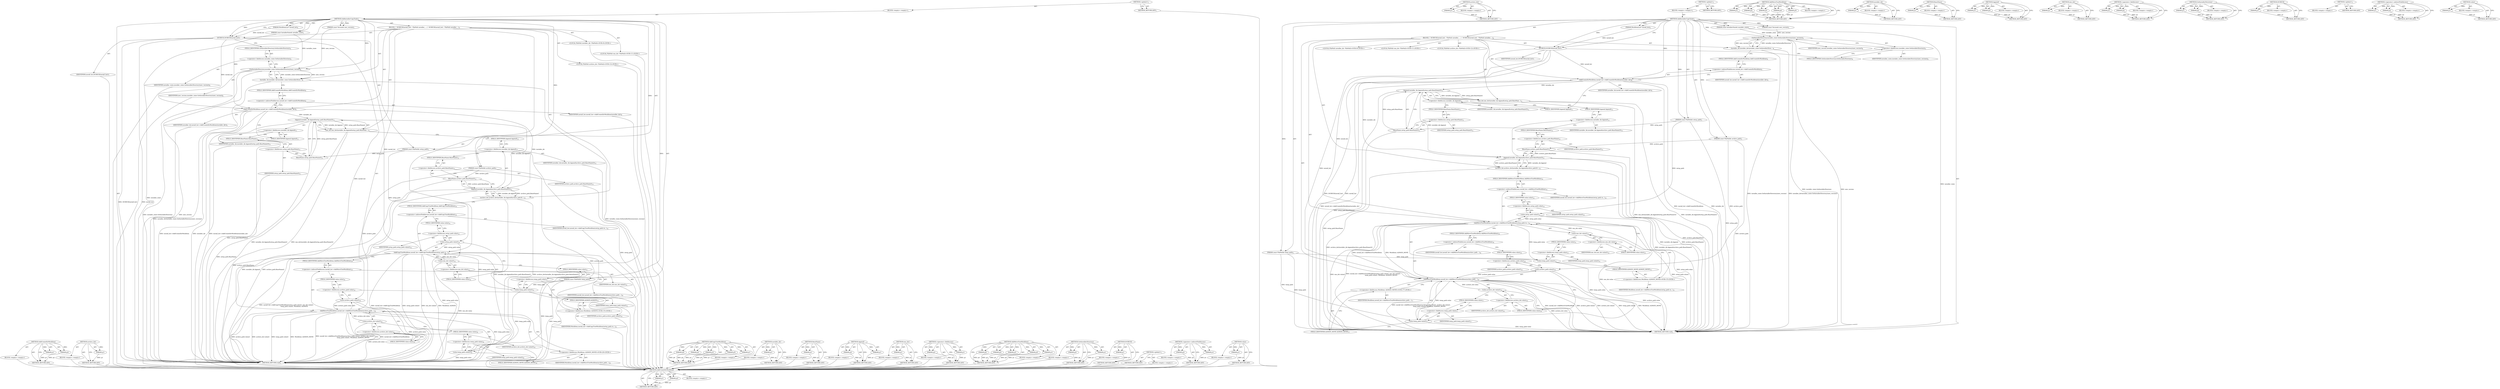 digraph "value" {
vulnerable_129 [label=<(METHOD,AddCreateDirWorkItem)>];
vulnerable_130 [label=<(PARAM,p1)>];
vulnerable_131 [label=<(PARAM,p2)>];
vulnerable_132 [label=<(BLOCK,&lt;empty&gt;,&lt;empty&gt;)>];
vulnerable_133 [label=<(METHOD_RETURN,ANY)>];
vulnerable_152 [label=<(METHOD,archive_dst)>];
vulnerable_153 [label=<(PARAM,p1)>];
vulnerable_154 [label=<(BLOCK,&lt;empty&gt;,&lt;empty&gt;)>];
vulnerable_155 [label=<(METHOD_RETURN,ANY)>];
vulnerable_6 [label=<(METHOD,&lt;global&gt;)<SUB>1</SUB>>];
vulnerable_7 [label=<(BLOCK,&lt;empty&gt;,&lt;empty&gt;)<SUB>1</SUB>>];
vulnerable_8 [label=<(METHOD,AddInstallerCopyTasks)<SUB>1</SUB>>];
vulnerable_9 [label=<(PARAM,const InstallerState&amp; installer_state)<SUB>1</SUB>>];
vulnerable_10 [label=<(PARAM,const FilePath&amp; setup_path)<SUB>2</SUB>>];
vulnerable_11 [label=<(PARAM,const FilePath&amp; archive_path)<SUB>3</SUB>>];
vulnerable_12 [label=<(PARAM,const FilePath&amp; temp_path)<SUB>4</SUB>>];
vulnerable_13 [label=<(PARAM,const Version&amp; new_version)<SUB>5</SUB>>];
vulnerable_14 [label=<(PARAM,WorkItemList* install_list)<SUB>6</SUB>>];
vulnerable_15 [label=<(BLOCK,{
  DCHECK(install_list);
  FilePath installer_...,{
  DCHECK(install_list);
  FilePath installer_...)<SUB>6</SUB>>];
vulnerable_16 [label=<(DCHECK,DCHECK(install_list))<SUB>7</SUB>>];
vulnerable_17 [label=<(IDENTIFIER,install_list,DCHECK(install_list))<SUB>7</SUB>>];
vulnerable_18 [label="<(LOCAL,FilePath installer_dir: FilePath)<SUB>8</SUB>>"];
vulnerable_19 [label=<(installer_dir,installer_dir(installer_state.GetInstallerDirec...)<SUB>8</SUB>>];
vulnerable_20 [label=<(GetInstallerDirectory,installer_state.GetInstallerDirectory(new_version))<SUB>8</SUB>>];
vulnerable_21 [label=<(&lt;operator&gt;.fieldAccess,installer_state.GetInstallerDirectory)<SUB>8</SUB>>];
vulnerable_22 [label=<(IDENTIFIER,installer_state,installer_state.GetInstallerDirectory(new_version))<SUB>8</SUB>>];
vulnerable_23 [label=<(FIELD_IDENTIFIER,GetInstallerDirectory,GetInstallerDirectory)<SUB>8</SUB>>];
vulnerable_24 [label=<(IDENTIFIER,new_version,installer_state.GetInstallerDirectory(new_version))<SUB>8</SUB>>];
vulnerable_25 [label=<(AddCreateDirWorkItem,install_list-&gt;AddCreateDirWorkItem(installer_dir))<SUB>9</SUB>>];
vulnerable_26 [label=<(&lt;operator&gt;.indirectFieldAccess,install_list-&gt;AddCreateDirWorkItem)<SUB>9</SUB>>];
vulnerable_27 [label=<(IDENTIFIER,install_list,install_list-&gt;AddCreateDirWorkItem(installer_dir))<SUB>9</SUB>>];
vulnerable_28 [label=<(FIELD_IDENTIFIER,AddCreateDirWorkItem,AddCreateDirWorkItem)<SUB>9</SUB>>];
vulnerable_29 [label=<(IDENTIFIER,installer_dir,install_list-&gt;AddCreateDirWorkItem(installer_dir))<SUB>9</SUB>>];
vulnerable_30 [label="<(LOCAL,FilePath exe_dst: FilePath)<SUB>11</SUB>>"];
vulnerable_31 [label=<(exe_dst,exe_dst(installer_dir.Append(setup_path.BaseNam...)<SUB>11</SUB>>];
vulnerable_32 [label=<(Append,installer_dir.Append(setup_path.BaseName()))<SUB>11</SUB>>];
vulnerable_33 [label=<(&lt;operator&gt;.fieldAccess,installer_dir.Append)<SUB>11</SUB>>];
vulnerable_34 [label=<(IDENTIFIER,installer_dir,installer_dir.Append(setup_path.BaseName()))<SUB>11</SUB>>];
vulnerable_35 [label=<(FIELD_IDENTIFIER,Append,Append)<SUB>11</SUB>>];
vulnerable_36 [label=<(BaseName,setup_path.BaseName())<SUB>11</SUB>>];
vulnerable_37 [label=<(&lt;operator&gt;.fieldAccess,setup_path.BaseName)<SUB>11</SUB>>];
vulnerable_38 [label=<(IDENTIFIER,setup_path,setup_path.BaseName())<SUB>11</SUB>>];
vulnerable_39 [label=<(FIELD_IDENTIFIER,BaseName,BaseName)<SUB>11</SUB>>];
vulnerable_40 [label="<(LOCAL,FilePath archive_dst: FilePath)<SUB>12</SUB>>"];
vulnerable_41 [label=<(archive_dst,archive_dst(installer_dir.Append(archive_path.B...)<SUB>12</SUB>>];
vulnerable_42 [label=<(Append,installer_dir.Append(archive_path.BaseName()))<SUB>12</SUB>>];
vulnerable_43 [label=<(&lt;operator&gt;.fieldAccess,installer_dir.Append)<SUB>12</SUB>>];
vulnerable_44 [label=<(IDENTIFIER,installer_dir,installer_dir.Append(archive_path.BaseName()))<SUB>12</SUB>>];
vulnerable_45 [label=<(FIELD_IDENTIFIER,Append,Append)<SUB>12</SUB>>];
vulnerable_46 [label=<(BaseName,archive_path.BaseName())<SUB>12</SUB>>];
vulnerable_47 [label=<(&lt;operator&gt;.fieldAccess,archive_path.BaseName)<SUB>12</SUB>>];
vulnerable_48 [label=<(IDENTIFIER,archive_path,archive_path.BaseName())<SUB>12</SUB>>];
vulnerable_49 [label=<(FIELD_IDENTIFIER,BaseName,BaseName)<SUB>12</SUB>>];
vulnerable_50 [label=<(AddMoveTreeWorkItem,install_list-&gt;AddMoveTreeWorkItem(setup_path.va...)<SUB>14</SUB>>];
vulnerable_51 [label=<(&lt;operator&gt;.indirectFieldAccess,install_list-&gt;AddMoveTreeWorkItem)<SUB>14</SUB>>];
vulnerable_52 [label=<(IDENTIFIER,install_list,install_list-&gt;AddMoveTreeWorkItem(setup_path.va...)<SUB>14</SUB>>];
vulnerable_53 [label=<(FIELD_IDENTIFIER,AddMoveTreeWorkItem,AddMoveTreeWorkItem)<SUB>14</SUB>>];
vulnerable_54 [label=<(value,setup_path.value())<SUB>14</SUB>>];
vulnerable_55 [label=<(&lt;operator&gt;.fieldAccess,setup_path.value)<SUB>14</SUB>>];
vulnerable_56 [label=<(IDENTIFIER,setup_path,setup_path.value())<SUB>14</SUB>>];
vulnerable_57 [label=<(FIELD_IDENTIFIER,value,value)<SUB>14</SUB>>];
vulnerable_58 [label=<(value,exe_dst.value())<SUB>14</SUB>>];
vulnerable_59 [label=<(&lt;operator&gt;.fieldAccess,exe_dst.value)<SUB>14</SUB>>];
vulnerable_60 [label=<(IDENTIFIER,exe_dst,exe_dst.value())<SUB>14</SUB>>];
vulnerable_61 [label=<(FIELD_IDENTIFIER,value,value)<SUB>14</SUB>>];
vulnerable_62 [label=<(value,temp_path.value())<SUB>15</SUB>>];
vulnerable_63 [label=<(&lt;operator&gt;.fieldAccess,temp_path.value)<SUB>15</SUB>>];
vulnerable_64 [label=<(IDENTIFIER,temp_path,temp_path.value())<SUB>15</SUB>>];
vulnerable_65 [label=<(FIELD_IDENTIFIER,value,value)<SUB>15</SUB>>];
vulnerable_66 [label="<(&lt;operator&gt;.fieldAccess,WorkItem::ALWAYS_MOVE)<SUB>15</SUB>>"];
vulnerable_67 [label=<(IDENTIFIER,WorkItem,install_list-&gt;AddMoveTreeWorkItem(setup_path.va...)<SUB>15</SUB>>];
vulnerable_68 [label=<(FIELD_IDENTIFIER,ALWAYS_MOVE,ALWAYS_MOVE)<SUB>15</SUB>>];
vulnerable_69 [label=<(AddMoveTreeWorkItem,install_list-&gt;AddMoveTreeWorkItem(archive_path....)<SUB>16</SUB>>];
vulnerable_70 [label=<(&lt;operator&gt;.indirectFieldAccess,install_list-&gt;AddMoveTreeWorkItem)<SUB>16</SUB>>];
vulnerable_71 [label=<(IDENTIFIER,install_list,install_list-&gt;AddMoveTreeWorkItem(archive_path....)<SUB>16</SUB>>];
vulnerable_72 [label=<(FIELD_IDENTIFIER,AddMoveTreeWorkItem,AddMoveTreeWorkItem)<SUB>16</SUB>>];
vulnerable_73 [label=<(value,archive_path.value())<SUB>16</SUB>>];
vulnerable_74 [label=<(&lt;operator&gt;.fieldAccess,archive_path.value)<SUB>16</SUB>>];
vulnerable_75 [label=<(IDENTIFIER,archive_path,archive_path.value())<SUB>16</SUB>>];
vulnerable_76 [label=<(FIELD_IDENTIFIER,value,value)<SUB>16</SUB>>];
vulnerable_77 [label=<(value,archive_dst.value())<SUB>16</SUB>>];
vulnerable_78 [label=<(&lt;operator&gt;.fieldAccess,archive_dst.value)<SUB>16</SUB>>];
vulnerable_79 [label=<(IDENTIFIER,archive_dst,archive_dst.value())<SUB>16</SUB>>];
vulnerable_80 [label=<(FIELD_IDENTIFIER,value,value)<SUB>16</SUB>>];
vulnerable_81 [label=<(value,temp_path.value())<SUB>17</SUB>>];
vulnerable_82 [label=<(&lt;operator&gt;.fieldAccess,temp_path.value)<SUB>17</SUB>>];
vulnerable_83 [label=<(IDENTIFIER,temp_path,temp_path.value())<SUB>17</SUB>>];
vulnerable_84 [label=<(FIELD_IDENTIFIER,value,value)<SUB>17</SUB>>];
vulnerable_85 [label="<(&lt;operator&gt;.fieldAccess,WorkItem::ALWAYS_MOVE)<SUB>17</SUB>>"];
vulnerable_86 [label=<(IDENTIFIER,WorkItem,install_list-&gt;AddMoveTreeWorkItem(archive_path....)<SUB>17</SUB>>];
vulnerable_87 [label=<(FIELD_IDENTIFIER,ALWAYS_MOVE,ALWAYS_MOVE)<SUB>17</SUB>>];
vulnerable_88 [label=<(METHOD_RETURN,void)<SUB>1</SUB>>];
vulnerable_90 [label=<(METHOD_RETURN,ANY)<SUB>1</SUB>>];
vulnerable_156 [label=<(METHOD,AddMoveTreeWorkItem)>];
vulnerable_157 [label=<(PARAM,p1)>];
vulnerable_158 [label=<(PARAM,p2)>];
vulnerable_159 [label=<(PARAM,p3)>];
vulnerable_160 [label=<(PARAM,p4)>];
vulnerable_161 [label=<(PARAM,p5)>];
vulnerable_162 [label=<(BLOCK,&lt;empty&gt;,&lt;empty&gt;)>];
vulnerable_163 [label=<(METHOD_RETURN,ANY)>];
vulnerable_115 [label=<(METHOD,installer_dir)>];
vulnerable_116 [label=<(PARAM,p1)>];
vulnerable_117 [label=<(BLOCK,&lt;empty&gt;,&lt;empty&gt;)>];
vulnerable_118 [label=<(METHOD_RETURN,ANY)>];
vulnerable_148 [label=<(METHOD,BaseName)>];
vulnerable_149 [label=<(PARAM,p1)>];
vulnerable_150 [label=<(BLOCK,&lt;empty&gt;,&lt;empty&gt;)>];
vulnerable_151 [label=<(METHOD_RETURN,ANY)>];
vulnerable_143 [label=<(METHOD,Append)>];
vulnerable_144 [label=<(PARAM,p1)>];
vulnerable_145 [label=<(PARAM,p2)>];
vulnerable_146 [label=<(BLOCK,&lt;empty&gt;,&lt;empty&gt;)>];
vulnerable_147 [label=<(METHOD_RETURN,ANY)>];
vulnerable_139 [label=<(METHOD,exe_dst)>];
vulnerable_140 [label=<(PARAM,p1)>];
vulnerable_141 [label=<(BLOCK,&lt;empty&gt;,&lt;empty&gt;)>];
vulnerable_142 [label=<(METHOD_RETURN,ANY)>];
vulnerable_124 [label=<(METHOD,&lt;operator&gt;.fieldAccess)>];
vulnerable_125 [label=<(PARAM,p1)>];
vulnerable_126 [label=<(PARAM,p2)>];
vulnerable_127 [label=<(BLOCK,&lt;empty&gt;,&lt;empty&gt;)>];
vulnerable_128 [label=<(METHOD_RETURN,ANY)>];
vulnerable_119 [label=<(METHOD,GetInstallerDirectory)>];
vulnerable_120 [label=<(PARAM,p1)>];
vulnerable_121 [label=<(PARAM,p2)>];
vulnerable_122 [label=<(BLOCK,&lt;empty&gt;,&lt;empty&gt;)>];
vulnerable_123 [label=<(METHOD_RETURN,ANY)>];
vulnerable_111 [label=<(METHOD,DCHECK)>];
vulnerable_112 [label=<(PARAM,p1)>];
vulnerable_113 [label=<(BLOCK,&lt;empty&gt;,&lt;empty&gt;)>];
vulnerable_114 [label=<(METHOD_RETURN,ANY)>];
vulnerable_105 [label=<(METHOD,&lt;global&gt;)<SUB>1</SUB>>];
vulnerable_106 [label=<(BLOCK,&lt;empty&gt;,&lt;empty&gt;)>];
vulnerable_107 [label=<(METHOD_RETURN,ANY)>];
vulnerable_134 [label=<(METHOD,&lt;operator&gt;.indirectFieldAccess)>];
vulnerable_135 [label=<(PARAM,p1)>];
vulnerable_136 [label=<(PARAM,p2)>];
vulnerable_137 [label=<(BLOCK,&lt;empty&gt;,&lt;empty&gt;)>];
vulnerable_138 [label=<(METHOD_RETURN,ANY)>];
vulnerable_164 [label=<(METHOD,value)>];
vulnerable_165 [label=<(PARAM,p1)>];
vulnerable_166 [label=<(BLOCK,&lt;empty&gt;,&lt;empty&gt;)>];
vulnerable_167 [label=<(METHOD_RETURN,ANY)>];
fixed_129 [label=<(METHOD,AddCreateDirWorkItem)>];
fixed_130 [label=<(PARAM,p1)>];
fixed_131 [label=<(PARAM,p2)>];
fixed_132 [label=<(BLOCK,&lt;empty&gt;,&lt;empty&gt;)>];
fixed_133 [label=<(METHOD_RETURN,ANY)>];
fixed_152 [label=<(METHOD,archive_dst)>];
fixed_153 [label=<(PARAM,p1)>];
fixed_154 [label=<(BLOCK,&lt;empty&gt;,&lt;empty&gt;)>];
fixed_155 [label=<(METHOD_RETURN,ANY)>];
fixed_6 [label=<(METHOD,&lt;global&gt;)<SUB>1</SUB>>];
fixed_7 [label=<(BLOCK,&lt;empty&gt;,&lt;empty&gt;)<SUB>1</SUB>>];
fixed_8 [label=<(METHOD,AddInstallerCopyTasks)<SUB>1</SUB>>];
fixed_9 [label=<(PARAM,const InstallerState&amp; installer_state)<SUB>1</SUB>>];
fixed_10 [label=<(PARAM,const FilePath&amp; setup_path)<SUB>2</SUB>>];
fixed_11 [label=<(PARAM,const FilePath&amp; archive_path)<SUB>3</SUB>>];
fixed_12 [label=<(PARAM,const FilePath&amp; temp_path)<SUB>4</SUB>>];
fixed_13 [label=<(PARAM,const Version&amp; new_version)<SUB>5</SUB>>];
fixed_14 [label=<(PARAM,WorkItemList* install_list)<SUB>6</SUB>>];
fixed_15 [label=<(BLOCK,{
  DCHECK(install_list);
  FilePath installer_...,{
  DCHECK(install_list);
  FilePath installer_...)<SUB>6</SUB>>];
fixed_16 [label=<(DCHECK,DCHECK(install_list))<SUB>7</SUB>>];
fixed_17 [label=<(IDENTIFIER,install_list,DCHECK(install_list))<SUB>7</SUB>>];
fixed_18 [label="<(LOCAL,FilePath installer_dir: FilePath)<SUB>8</SUB>>"];
fixed_19 [label=<(installer_dir,installer_dir(installer_state.GetInstallerDirec...)<SUB>8</SUB>>];
fixed_20 [label=<(GetInstallerDirectory,installer_state.GetInstallerDirectory(new_version))<SUB>8</SUB>>];
fixed_21 [label=<(&lt;operator&gt;.fieldAccess,installer_state.GetInstallerDirectory)<SUB>8</SUB>>];
fixed_22 [label=<(IDENTIFIER,installer_state,installer_state.GetInstallerDirectory(new_version))<SUB>8</SUB>>];
fixed_23 [label=<(FIELD_IDENTIFIER,GetInstallerDirectory,GetInstallerDirectory)<SUB>8</SUB>>];
fixed_24 [label=<(IDENTIFIER,new_version,installer_state.GetInstallerDirectory(new_version))<SUB>8</SUB>>];
fixed_25 [label=<(AddCreateDirWorkItem,install_list-&gt;AddCreateDirWorkItem(installer_dir))<SUB>9</SUB>>];
fixed_26 [label=<(&lt;operator&gt;.indirectFieldAccess,install_list-&gt;AddCreateDirWorkItem)<SUB>9</SUB>>];
fixed_27 [label=<(IDENTIFIER,install_list,install_list-&gt;AddCreateDirWorkItem(installer_dir))<SUB>9</SUB>>];
fixed_28 [label=<(FIELD_IDENTIFIER,AddCreateDirWorkItem,AddCreateDirWorkItem)<SUB>9</SUB>>];
fixed_29 [label=<(IDENTIFIER,installer_dir,install_list-&gt;AddCreateDirWorkItem(installer_dir))<SUB>9</SUB>>];
fixed_30 [label="<(LOCAL,FilePath exe_dst: FilePath)<SUB>11</SUB>>"];
fixed_31 [label=<(exe_dst,exe_dst(installer_dir.Append(setup_path.BaseNam...)<SUB>11</SUB>>];
fixed_32 [label=<(Append,installer_dir.Append(setup_path.BaseName()))<SUB>11</SUB>>];
fixed_33 [label=<(&lt;operator&gt;.fieldAccess,installer_dir.Append)<SUB>11</SUB>>];
fixed_34 [label=<(IDENTIFIER,installer_dir,installer_dir.Append(setup_path.BaseName()))<SUB>11</SUB>>];
fixed_35 [label=<(FIELD_IDENTIFIER,Append,Append)<SUB>11</SUB>>];
fixed_36 [label=<(BaseName,setup_path.BaseName())<SUB>11</SUB>>];
fixed_37 [label=<(&lt;operator&gt;.fieldAccess,setup_path.BaseName)<SUB>11</SUB>>];
fixed_38 [label=<(IDENTIFIER,setup_path,setup_path.BaseName())<SUB>11</SUB>>];
fixed_39 [label=<(FIELD_IDENTIFIER,BaseName,BaseName)<SUB>11</SUB>>];
fixed_40 [label="<(LOCAL,FilePath archive_dst: FilePath)<SUB>12</SUB>>"];
fixed_41 [label=<(archive_dst,archive_dst(installer_dir.Append(archive_path.B...)<SUB>12</SUB>>];
fixed_42 [label=<(Append,installer_dir.Append(archive_path.BaseName()))<SUB>12</SUB>>];
fixed_43 [label=<(&lt;operator&gt;.fieldAccess,installer_dir.Append)<SUB>12</SUB>>];
fixed_44 [label=<(IDENTIFIER,installer_dir,installer_dir.Append(archive_path.BaseName()))<SUB>12</SUB>>];
fixed_45 [label=<(FIELD_IDENTIFIER,Append,Append)<SUB>12</SUB>>];
fixed_46 [label=<(BaseName,archive_path.BaseName())<SUB>12</SUB>>];
fixed_47 [label=<(&lt;operator&gt;.fieldAccess,archive_path.BaseName)<SUB>12</SUB>>];
fixed_48 [label=<(IDENTIFIER,archive_path,archive_path.BaseName())<SUB>12</SUB>>];
fixed_49 [label=<(FIELD_IDENTIFIER,BaseName,BaseName)<SUB>12</SUB>>];
fixed_50 [label=<(AddCopyTreeWorkItem,install_list-&gt;AddCopyTreeWorkItem(setup_path.va...)<SUB>14</SUB>>];
fixed_51 [label=<(&lt;operator&gt;.indirectFieldAccess,install_list-&gt;AddCopyTreeWorkItem)<SUB>14</SUB>>];
fixed_52 [label=<(IDENTIFIER,install_list,install_list-&gt;AddCopyTreeWorkItem(setup_path.va...)<SUB>14</SUB>>];
fixed_53 [label=<(FIELD_IDENTIFIER,AddCopyTreeWorkItem,AddCopyTreeWorkItem)<SUB>14</SUB>>];
fixed_54 [label=<(value,setup_path.value())<SUB>14</SUB>>];
fixed_55 [label=<(&lt;operator&gt;.fieldAccess,setup_path.value)<SUB>14</SUB>>];
fixed_56 [label=<(IDENTIFIER,setup_path,setup_path.value())<SUB>14</SUB>>];
fixed_57 [label=<(FIELD_IDENTIFIER,value,value)<SUB>14</SUB>>];
fixed_58 [label=<(value,exe_dst.value())<SUB>14</SUB>>];
fixed_59 [label=<(&lt;operator&gt;.fieldAccess,exe_dst.value)<SUB>14</SUB>>];
fixed_60 [label=<(IDENTIFIER,exe_dst,exe_dst.value())<SUB>14</SUB>>];
fixed_61 [label=<(FIELD_IDENTIFIER,value,value)<SUB>14</SUB>>];
fixed_62 [label=<(value,temp_path.value())<SUB>15</SUB>>];
fixed_63 [label=<(&lt;operator&gt;.fieldAccess,temp_path.value)<SUB>15</SUB>>];
fixed_64 [label=<(IDENTIFIER,temp_path,temp_path.value())<SUB>15</SUB>>];
fixed_65 [label=<(FIELD_IDENTIFIER,value,value)<SUB>15</SUB>>];
fixed_66 [label="<(&lt;operator&gt;.fieldAccess,WorkItem::ALWAYS)<SUB>15</SUB>>"];
fixed_67 [label=<(IDENTIFIER,WorkItem,install_list-&gt;AddCopyTreeWorkItem(setup_path.va...)<SUB>15</SUB>>];
fixed_68 [label=<(FIELD_IDENTIFIER,ALWAYS,ALWAYS)<SUB>15</SUB>>];
fixed_69 [label=<(AddMoveTreeWorkItem,install_list-&gt;AddMoveTreeWorkItem(archive_path....)<SUB>19</SUB>>];
fixed_70 [label=<(&lt;operator&gt;.indirectFieldAccess,install_list-&gt;AddMoveTreeWorkItem)<SUB>19</SUB>>];
fixed_71 [label=<(IDENTIFIER,install_list,install_list-&gt;AddMoveTreeWorkItem(archive_path....)<SUB>19</SUB>>];
fixed_72 [label=<(FIELD_IDENTIFIER,AddMoveTreeWorkItem,AddMoveTreeWorkItem)<SUB>19</SUB>>];
fixed_73 [label=<(value,archive_path.value())<SUB>19</SUB>>];
fixed_74 [label=<(&lt;operator&gt;.fieldAccess,archive_path.value)<SUB>19</SUB>>];
fixed_75 [label=<(IDENTIFIER,archive_path,archive_path.value())<SUB>19</SUB>>];
fixed_76 [label=<(FIELD_IDENTIFIER,value,value)<SUB>19</SUB>>];
fixed_77 [label=<(value,archive_dst.value())<SUB>19</SUB>>];
fixed_78 [label=<(&lt;operator&gt;.fieldAccess,archive_dst.value)<SUB>19</SUB>>];
fixed_79 [label=<(IDENTIFIER,archive_dst,archive_dst.value())<SUB>19</SUB>>];
fixed_80 [label=<(FIELD_IDENTIFIER,value,value)<SUB>19</SUB>>];
fixed_81 [label=<(value,temp_path.value())<SUB>20</SUB>>];
fixed_82 [label=<(&lt;operator&gt;.fieldAccess,temp_path.value)<SUB>20</SUB>>];
fixed_83 [label=<(IDENTIFIER,temp_path,temp_path.value())<SUB>20</SUB>>];
fixed_84 [label=<(FIELD_IDENTIFIER,value,value)<SUB>20</SUB>>];
fixed_85 [label="<(&lt;operator&gt;.fieldAccess,WorkItem::ALWAYS_MOVE)<SUB>20</SUB>>"];
fixed_86 [label=<(IDENTIFIER,WorkItem,install_list-&gt;AddMoveTreeWorkItem(archive_path....)<SUB>20</SUB>>];
fixed_87 [label=<(FIELD_IDENTIFIER,ALWAYS_MOVE,ALWAYS_MOVE)<SUB>20</SUB>>];
fixed_88 [label=<(METHOD_RETURN,void)<SUB>1</SUB>>];
fixed_90 [label=<(METHOD_RETURN,ANY)<SUB>1</SUB>>];
fixed_156 [label=<(METHOD,AddCopyTreeWorkItem)>];
fixed_157 [label=<(PARAM,p1)>];
fixed_158 [label=<(PARAM,p2)>];
fixed_159 [label=<(PARAM,p3)>];
fixed_160 [label=<(PARAM,p4)>];
fixed_161 [label=<(PARAM,p5)>];
fixed_162 [label=<(BLOCK,&lt;empty&gt;,&lt;empty&gt;)>];
fixed_163 [label=<(METHOD_RETURN,ANY)>];
fixed_115 [label=<(METHOD,installer_dir)>];
fixed_116 [label=<(PARAM,p1)>];
fixed_117 [label=<(BLOCK,&lt;empty&gt;,&lt;empty&gt;)>];
fixed_118 [label=<(METHOD_RETURN,ANY)>];
fixed_148 [label=<(METHOD,BaseName)>];
fixed_149 [label=<(PARAM,p1)>];
fixed_150 [label=<(BLOCK,&lt;empty&gt;,&lt;empty&gt;)>];
fixed_151 [label=<(METHOD_RETURN,ANY)>];
fixed_143 [label=<(METHOD,Append)>];
fixed_144 [label=<(PARAM,p1)>];
fixed_145 [label=<(PARAM,p2)>];
fixed_146 [label=<(BLOCK,&lt;empty&gt;,&lt;empty&gt;)>];
fixed_147 [label=<(METHOD_RETURN,ANY)>];
fixed_139 [label=<(METHOD,exe_dst)>];
fixed_140 [label=<(PARAM,p1)>];
fixed_141 [label=<(BLOCK,&lt;empty&gt;,&lt;empty&gt;)>];
fixed_142 [label=<(METHOD_RETURN,ANY)>];
fixed_124 [label=<(METHOD,&lt;operator&gt;.fieldAccess)>];
fixed_125 [label=<(PARAM,p1)>];
fixed_126 [label=<(PARAM,p2)>];
fixed_127 [label=<(BLOCK,&lt;empty&gt;,&lt;empty&gt;)>];
fixed_128 [label=<(METHOD_RETURN,ANY)>];
fixed_168 [label=<(METHOD,AddMoveTreeWorkItem)>];
fixed_169 [label=<(PARAM,p1)>];
fixed_170 [label=<(PARAM,p2)>];
fixed_171 [label=<(PARAM,p3)>];
fixed_172 [label=<(PARAM,p4)>];
fixed_173 [label=<(PARAM,p5)>];
fixed_174 [label=<(BLOCK,&lt;empty&gt;,&lt;empty&gt;)>];
fixed_175 [label=<(METHOD_RETURN,ANY)>];
fixed_119 [label=<(METHOD,GetInstallerDirectory)>];
fixed_120 [label=<(PARAM,p1)>];
fixed_121 [label=<(PARAM,p2)>];
fixed_122 [label=<(BLOCK,&lt;empty&gt;,&lt;empty&gt;)>];
fixed_123 [label=<(METHOD_RETURN,ANY)>];
fixed_111 [label=<(METHOD,DCHECK)>];
fixed_112 [label=<(PARAM,p1)>];
fixed_113 [label=<(BLOCK,&lt;empty&gt;,&lt;empty&gt;)>];
fixed_114 [label=<(METHOD_RETURN,ANY)>];
fixed_105 [label=<(METHOD,&lt;global&gt;)<SUB>1</SUB>>];
fixed_106 [label=<(BLOCK,&lt;empty&gt;,&lt;empty&gt;)>];
fixed_107 [label=<(METHOD_RETURN,ANY)>];
fixed_134 [label=<(METHOD,&lt;operator&gt;.indirectFieldAccess)>];
fixed_135 [label=<(PARAM,p1)>];
fixed_136 [label=<(PARAM,p2)>];
fixed_137 [label=<(BLOCK,&lt;empty&gt;,&lt;empty&gt;)>];
fixed_138 [label=<(METHOD_RETURN,ANY)>];
fixed_164 [label=<(METHOD,value)>];
fixed_165 [label=<(PARAM,p1)>];
fixed_166 [label=<(BLOCK,&lt;empty&gt;,&lt;empty&gt;)>];
fixed_167 [label=<(METHOD_RETURN,ANY)>];
vulnerable_129 -> vulnerable_130  [key=0, label="AST: "];
vulnerable_129 -> vulnerable_130  [key=1, label="DDG: "];
vulnerable_129 -> vulnerable_132  [key=0, label="AST: "];
vulnerable_129 -> vulnerable_131  [key=0, label="AST: "];
vulnerable_129 -> vulnerable_131  [key=1, label="DDG: "];
vulnerable_129 -> vulnerable_133  [key=0, label="AST: "];
vulnerable_129 -> vulnerable_133  [key=1, label="CFG: "];
vulnerable_130 -> vulnerable_133  [key=0, label="DDG: p1"];
vulnerable_131 -> vulnerable_133  [key=0, label="DDG: p2"];
vulnerable_152 -> vulnerable_153  [key=0, label="AST: "];
vulnerable_152 -> vulnerable_153  [key=1, label="DDG: "];
vulnerable_152 -> vulnerable_154  [key=0, label="AST: "];
vulnerable_152 -> vulnerable_155  [key=0, label="AST: "];
vulnerable_152 -> vulnerable_155  [key=1, label="CFG: "];
vulnerable_153 -> vulnerable_155  [key=0, label="DDG: p1"];
vulnerable_6 -> vulnerable_7  [key=0, label="AST: "];
vulnerable_6 -> vulnerable_90  [key=0, label="AST: "];
vulnerable_6 -> vulnerable_90  [key=1, label="CFG: "];
vulnerable_7 -> vulnerable_8  [key=0, label="AST: "];
vulnerable_8 -> vulnerable_9  [key=0, label="AST: "];
vulnerable_8 -> vulnerable_9  [key=1, label="DDG: "];
vulnerable_8 -> vulnerable_10  [key=0, label="AST: "];
vulnerable_8 -> vulnerable_10  [key=1, label="DDG: "];
vulnerable_8 -> vulnerable_11  [key=0, label="AST: "];
vulnerable_8 -> vulnerable_11  [key=1, label="DDG: "];
vulnerable_8 -> vulnerable_12  [key=0, label="AST: "];
vulnerable_8 -> vulnerable_12  [key=1, label="DDG: "];
vulnerable_8 -> vulnerable_13  [key=0, label="AST: "];
vulnerable_8 -> vulnerable_13  [key=1, label="DDG: "];
vulnerable_8 -> vulnerable_14  [key=0, label="AST: "];
vulnerable_8 -> vulnerable_14  [key=1, label="DDG: "];
vulnerable_8 -> vulnerable_15  [key=0, label="AST: "];
vulnerable_8 -> vulnerable_88  [key=0, label="AST: "];
vulnerable_8 -> vulnerable_16  [key=0, label="CFG: "];
vulnerable_8 -> vulnerable_16  [key=1, label="DDG: "];
vulnerable_8 -> vulnerable_25  [key=0, label="DDG: "];
vulnerable_8 -> vulnerable_20  [key=0, label="DDG: "];
vulnerable_9 -> vulnerable_88  [key=0, label="DDG: installer_state"];
vulnerable_9 -> vulnerable_20  [key=0, label="DDG: installer_state"];
vulnerable_10 -> vulnerable_88  [key=0, label="DDG: setup_path"];
vulnerable_10 -> vulnerable_54  [key=0, label="DDG: setup_path"];
vulnerable_10 -> vulnerable_36  [key=0, label="DDG: setup_path"];
vulnerable_11 -> vulnerable_88  [key=0, label="DDG: archive_path"];
vulnerable_11 -> vulnerable_73  [key=0, label="DDG: archive_path"];
vulnerable_11 -> vulnerable_46  [key=0, label="DDG: archive_path"];
vulnerable_12 -> vulnerable_88  [key=0, label="DDG: temp_path"];
vulnerable_12 -> vulnerable_62  [key=0, label="DDG: temp_path"];
vulnerable_12 -> vulnerable_81  [key=0, label="DDG: temp_path"];
vulnerable_13 -> vulnerable_20  [key=0, label="DDG: new_version"];
vulnerable_14 -> vulnerable_16  [key=0, label="DDG: install_list"];
vulnerable_15 -> vulnerable_16  [key=0, label="AST: "];
vulnerable_15 -> vulnerable_18  [key=0, label="AST: "];
vulnerable_15 -> vulnerable_19  [key=0, label="AST: "];
vulnerable_15 -> vulnerable_25  [key=0, label="AST: "];
vulnerable_15 -> vulnerable_30  [key=0, label="AST: "];
vulnerable_15 -> vulnerable_31  [key=0, label="AST: "];
vulnerable_15 -> vulnerable_40  [key=0, label="AST: "];
vulnerable_15 -> vulnerable_41  [key=0, label="AST: "];
vulnerable_15 -> vulnerable_50  [key=0, label="AST: "];
vulnerable_15 -> vulnerable_69  [key=0, label="AST: "];
vulnerable_16 -> vulnerable_17  [key=0, label="AST: "];
vulnerable_16 -> vulnerable_23  [key=0, label="CFG: "];
vulnerable_16 -> vulnerable_88  [key=0, label="DDG: install_list"];
vulnerable_16 -> vulnerable_88  [key=1, label="DDG: DCHECK(install_list)"];
vulnerable_16 -> vulnerable_25  [key=0, label="DDG: install_list"];
vulnerable_16 -> vulnerable_50  [key=0, label="DDG: install_list"];
vulnerable_16 -> vulnerable_69  [key=0, label="DDG: install_list"];
vulnerable_19 -> vulnerable_20  [key=0, label="AST: "];
vulnerable_19 -> vulnerable_28  [key=0, label="CFG: "];
vulnerable_19 -> vulnerable_88  [key=0, label="DDG: installer_state.GetInstallerDirectory(new_version)"];
vulnerable_19 -> vulnerable_88  [key=1, label="DDG: installer_dir(installer_state.GetInstallerDirectory(new_version))"];
vulnerable_20 -> vulnerable_21  [key=0, label="AST: "];
vulnerable_20 -> vulnerable_24  [key=0, label="AST: "];
vulnerable_20 -> vulnerable_19  [key=0, label="CFG: "];
vulnerable_20 -> vulnerable_19  [key=1, label="DDG: installer_state.GetInstallerDirectory"];
vulnerable_20 -> vulnerable_19  [key=2, label="DDG: new_version"];
vulnerable_20 -> vulnerable_88  [key=0, label="DDG: installer_state.GetInstallerDirectory"];
vulnerable_20 -> vulnerable_88  [key=1, label="DDG: new_version"];
vulnerable_21 -> vulnerable_22  [key=0, label="AST: "];
vulnerable_21 -> vulnerable_23  [key=0, label="AST: "];
vulnerable_21 -> vulnerable_20  [key=0, label="CFG: "];
vulnerable_23 -> vulnerable_21  [key=0, label="CFG: "];
vulnerable_25 -> vulnerable_26  [key=0, label="AST: "];
vulnerable_25 -> vulnerable_29  [key=0, label="AST: "];
vulnerable_25 -> vulnerable_35  [key=0, label="CFG: "];
vulnerable_25 -> vulnerable_88  [key=0, label="DDG: install_list-&gt;AddCreateDirWorkItem"];
vulnerable_25 -> vulnerable_88  [key=1, label="DDG: installer_dir"];
vulnerable_25 -> vulnerable_88  [key=2, label="DDG: install_list-&gt;AddCreateDirWorkItem(installer_dir)"];
vulnerable_25 -> vulnerable_32  [key=0, label="DDG: installer_dir"];
vulnerable_25 -> vulnerable_42  [key=0, label="DDG: installer_dir"];
vulnerable_26 -> vulnerable_27  [key=0, label="AST: "];
vulnerable_26 -> vulnerable_28  [key=0, label="AST: "];
vulnerable_26 -> vulnerable_25  [key=0, label="CFG: "];
vulnerable_28 -> vulnerable_26  [key=0, label="CFG: "];
vulnerable_31 -> vulnerable_32  [key=0, label="AST: "];
vulnerable_31 -> vulnerable_45  [key=0, label="CFG: "];
vulnerable_31 -> vulnerable_88  [key=0, label="DDG: installer_dir.Append(setup_path.BaseName())"];
vulnerable_31 -> vulnerable_88  [key=1, label="DDG: exe_dst(installer_dir.Append(setup_path.BaseName()))"];
vulnerable_32 -> vulnerable_33  [key=0, label="AST: "];
vulnerable_32 -> vulnerable_36  [key=0, label="AST: "];
vulnerable_32 -> vulnerable_31  [key=0, label="CFG: "];
vulnerable_32 -> vulnerable_31  [key=1, label="DDG: installer_dir.Append"];
vulnerable_32 -> vulnerable_31  [key=2, label="DDG: setup_path.BaseName()"];
vulnerable_32 -> vulnerable_88  [key=0, label="DDG: setup_path.BaseName()"];
vulnerable_32 -> vulnerable_42  [key=0, label="DDG: installer_dir.Append"];
vulnerable_33 -> vulnerable_34  [key=0, label="AST: "];
vulnerable_33 -> vulnerable_35  [key=0, label="AST: "];
vulnerable_33 -> vulnerable_39  [key=0, label="CFG: "];
vulnerable_35 -> vulnerable_33  [key=0, label="CFG: "];
vulnerable_36 -> vulnerable_37  [key=0, label="AST: "];
vulnerable_36 -> vulnerable_32  [key=0, label="CFG: "];
vulnerable_36 -> vulnerable_32  [key=1, label="DDG: setup_path.BaseName"];
vulnerable_36 -> vulnerable_88  [key=0, label="DDG: setup_path.BaseName"];
vulnerable_37 -> vulnerable_38  [key=0, label="AST: "];
vulnerable_37 -> vulnerable_39  [key=0, label="AST: "];
vulnerable_37 -> vulnerable_36  [key=0, label="CFG: "];
vulnerable_39 -> vulnerable_37  [key=0, label="CFG: "];
vulnerable_41 -> vulnerable_42  [key=0, label="AST: "];
vulnerable_41 -> vulnerable_53  [key=0, label="CFG: "];
vulnerable_41 -> vulnerable_88  [key=0, label="DDG: installer_dir.Append(archive_path.BaseName())"];
vulnerable_41 -> vulnerable_88  [key=1, label="DDG: archive_dst(installer_dir.Append(archive_path.BaseName()))"];
vulnerable_42 -> vulnerable_43  [key=0, label="AST: "];
vulnerable_42 -> vulnerable_46  [key=0, label="AST: "];
vulnerable_42 -> vulnerable_41  [key=0, label="CFG: "];
vulnerable_42 -> vulnerable_41  [key=1, label="DDG: installer_dir.Append"];
vulnerable_42 -> vulnerable_41  [key=2, label="DDG: archive_path.BaseName()"];
vulnerable_42 -> vulnerable_88  [key=0, label="DDG: installer_dir.Append"];
vulnerable_42 -> vulnerable_88  [key=1, label="DDG: archive_path.BaseName()"];
vulnerable_43 -> vulnerable_44  [key=0, label="AST: "];
vulnerable_43 -> vulnerable_45  [key=0, label="AST: "];
vulnerable_43 -> vulnerable_49  [key=0, label="CFG: "];
vulnerable_45 -> vulnerable_43  [key=0, label="CFG: "];
vulnerable_46 -> vulnerable_47  [key=0, label="AST: "];
vulnerable_46 -> vulnerable_42  [key=0, label="CFG: "];
vulnerable_46 -> vulnerable_42  [key=1, label="DDG: archive_path.BaseName"];
vulnerable_46 -> vulnerable_88  [key=0, label="DDG: archive_path.BaseName"];
vulnerable_47 -> vulnerable_48  [key=0, label="AST: "];
vulnerable_47 -> vulnerable_49  [key=0, label="AST: "];
vulnerable_47 -> vulnerable_46  [key=0, label="CFG: "];
vulnerable_49 -> vulnerable_47  [key=0, label="CFG: "];
vulnerable_50 -> vulnerable_51  [key=0, label="AST: "];
vulnerable_50 -> vulnerable_54  [key=0, label="AST: "];
vulnerable_50 -> vulnerable_58  [key=0, label="AST: "];
vulnerable_50 -> vulnerable_62  [key=0, label="AST: "];
vulnerable_50 -> vulnerable_66  [key=0, label="AST: "];
vulnerable_50 -> vulnerable_72  [key=0, label="CFG: "];
vulnerable_50 -> vulnerable_88  [key=0, label="DDG: setup_path.value()"];
vulnerable_50 -> vulnerable_88  [key=1, label="DDG: exe_dst.value()"];
vulnerable_50 -> vulnerable_88  [key=2, label="DDG: install_list-&gt;AddMoveTreeWorkItem(setup_path.value(), exe_dst.value(),
                                    temp_path.value(), WorkItem::ALWAYS_MOVE)"];
vulnerable_50 -> vulnerable_69  [key=0, label="DDG: install_list-&gt;AddMoveTreeWorkItem"];
vulnerable_50 -> vulnerable_69  [key=1, label="DDG: WorkItem::ALWAYS_MOVE"];
vulnerable_51 -> vulnerable_52  [key=0, label="AST: "];
vulnerable_51 -> vulnerable_53  [key=0, label="AST: "];
vulnerable_51 -> vulnerable_57  [key=0, label="CFG: "];
vulnerable_53 -> vulnerable_51  [key=0, label="CFG: "];
vulnerable_54 -> vulnerable_55  [key=0, label="AST: "];
vulnerable_54 -> vulnerable_61  [key=0, label="CFG: "];
vulnerable_54 -> vulnerable_88  [key=0, label="DDG: setup_path.value"];
vulnerable_54 -> vulnerable_50  [key=0, label="DDG: setup_path.value"];
vulnerable_55 -> vulnerable_56  [key=0, label="AST: "];
vulnerable_55 -> vulnerable_57  [key=0, label="AST: "];
vulnerable_55 -> vulnerable_54  [key=0, label="CFG: "];
vulnerable_57 -> vulnerable_55  [key=0, label="CFG: "];
vulnerable_58 -> vulnerable_59  [key=0, label="AST: "];
vulnerable_58 -> vulnerable_65  [key=0, label="CFG: "];
vulnerable_58 -> vulnerable_88  [key=0, label="DDG: exe_dst.value"];
vulnerable_58 -> vulnerable_50  [key=0, label="DDG: exe_dst.value"];
vulnerable_59 -> vulnerable_60  [key=0, label="AST: "];
vulnerable_59 -> vulnerable_61  [key=0, label="AST: "];
vulnerable_59 -> vulnerable_58  [key=0, label="CFG: "];
vulnerable_61 -> vulnerable_59  [key=0, label="CFG: "];
vulnerable_62 -> vulnerable_63  [key=0, label="AST: "];
vulnerable_62 -> vulnerable_68  [key=0, label="CFG: "];
vulnerable_62 -> vulnerable_50  [key=0, label="DDG: temp_path.value"];
vulnerable_62 -> vulnerable_81  [key=0, label="DDG: temp_path.value"];
vulnerable_63 -> vulnerable_64  [key=0, label="AST: "];
vulnerable_63 -> vulnerable_65  [key=0, label="AST: "];
vulnerable_63 -> vulnerable_62  [key=0, label="CFG: "];
vulnerable_65 -> vulnerable_63  [key=0, label="CFG: "];
vulnerable_66 -> vulnerable_67  [key=0, label="AST: "];
vulnerable_66 -> vulnerable_68  [key=0, label="AST: "];
vulnerable_66 -> vulnerable_50  [key=0, label="CFG: "];
vulnerable_68 -> vulnerable_66  [key=0, label="CFG: "];
vulnerable_69 -> vulnerable_70  [key=0, label="AST: "];
vulnerable_69 -> vulnerable_73  [key=0, label="AST: "];
vulnerable_69 -> vulnerable_77  [key=0, label="AST: "];
vulnerable_69 -> vulnerable_81  [key=0, label="AST: "];
vulnerable_69 -> vulnerable_85  [key=0, label="AST: "];
vulnerable_69 -> vulnerable_88  [key=0, label="CFG: "];
vulnerable_69 -> vulnerable_88  [key=1, label="DDG: install_list-&gt;AddMoveTreeWorkItem"];
vulnerable_69 -> vulnerable_88  [key=2, label="DDG: archive_path.value()"];
vulnerable_69 -> vulnerable_88  [key=3, label="DDG: archive_dst.value()"];
vulnerable_69 -> vulnerable_88  [key=4, label="DDG: temp_path.value()"];
vulnerable_69 -> vulnerable_88  [key=5, label="DDG: WorkItem::ALWAYS_MOVE"];
vulnerable_69 -> vulnerable_88  [key=6, label="DDG: install_list-&gt;AddMoveTreeWorkItem(archive_path.value(), archive_dst.value(),
                                     temp_path.value(), WorkItem::ALWAYS_MOVE)"];
vulnerable_70 -> vulnerable_71  [key=0, label="AST: "];
vulnerable_70 -> vulnerable_72  [key=0, label="AST: "];
vulnerable_70 -> vulnerable_76  [key=0, label="CFG: "];
vulnerable_72 -> vulnerable_70  [key=0, label="CFG: "];
vulnerable_73 -> vulnerable_74  [key=0, label="AST: "];
vulnerable_73 -> vulnerable_80  [key=0, label="CFG: "];
vulnerable_73 -> vulnerable_88  [key=0, label="DDG: archive_path.value"];
vulnerable_73 -> vulnerable_69  [key=0, label="DDG: archive_path.value"];
vulnerable_74 -> vulnerable_75  [key=0, label="AST: "];
vulnerable_74 -> vulnerable_76  [key=0, label="AST: "];
vulnerable_74 -> vulnerable_73  [key=0, label="CFG: "];
vulnerable_76 -> vulnerable_74  [key=0, label="CFG: "];
vulnerable_77 -> vulnerable_78  [key=0, label="AST: "];
vulnerable_77 -> vulnerable_84  [key=0, label="CFG: "];
vulnerable_77 -> vulnerable_88  [key=0, label="DDG: archive_dst.value"];
vulnerable_77 -> vulnerable_69  [key=0, label="DDG: archive_dst.value"];
vulnerable_78 -> vulnerable_79  [key=0, label="AST: "];
vulnerable_78 -> vulnerable_80  [key=0, label="AST: "];
vulnerable_78 -> vulnerable_77  [key=0, label="CFG: "];
vulnerable_80 -> vulnerable_78  [key=0, label="CFG: "];
vulnerable_81 -> vulnerable_82  [key=0, label="AST: "];
vulnerable_81 -> vulnerable_87  [key=0, label="CFG: "];
vulnerable_81 -> vulnerable_88  [key=0, label="DDG: temp_path.value"];
vulnerable_81 -> vulnerable_69  [key=0, label="DDG: temp_path.value"];
vulnerable_82 -> vulnerable_83  [key=0, label="AST: "];
vulnerable_82 -> vulnerable_84  [key=0, label="AST: "];
vulnerable_82 -> vulnerable_81  [key=0, label="CFG: "];
vulnerable_84 -> vulnerable_82  [key=0, label="CFG: "];
vulnerable_85 -> vulnerable_86  [key=0, label="AST: "];
vulnerable_85 -> vulnerable_87  [key=0, label="AST: "];
vulnerable_85 -> vulnerable_69  [key=0, label="CFG: "];
vulnerable_87 -> vulnerable_85  [key=0, label="CFG: "];
vulnerable_156 -> vulnerable_157  [key=0, label="AST: "];
vulnerable_156 -> vulnerable_157  [key=1, label="DDG: "];
vulnerable_156 -> vulnerable_162  [key=0, label="AST: "];
vulnerable_156 -> vulnerable_158  [key=0, label="AST: "];
vulnerable_156 -> vulnerable_158  [key=1, label="DDG: "];
vulnerable_156 -> vulnerable_163  [key=0, label="AST: "];
vulnerable_156 -> vulnerable_163  [key=1, label="CFG: "];
vulnerable_156 -> vulnerable_159  [key=0, label="AST: "];
vulnerable_156 -> vulnerable_159  [key=1, label="DDG: "];
vulnerable_156 -> vulnerable_160  [key=0, label="AST: "];
vulnerable_156 -> vulnerable_160  [key=1, label="DDG: "];
vulnerable_156 -> vulnerable_161  [key=0, label="AST: "];
vulnerable_156 -> vulnerable_161  [key=1, label="DDG: "];
vulnerable_157 -> vulnerable_163  [key=0, label="DDG: p1"];
vulnerable_158 -> vulnerable_163  [key=0, label="DDG: p2"];
vulnerable_159 -> vulnerable_163  [key=0, label="DDG: p3"];
vulnerable_160 -> vulnerable_163  [key=0, label="DDG: p4"];
vulnerable_161 -> vulnerable_163  [key=0, label="DDG: p5"];
vulnerable_115 -> vulnerable_116  [key=0, label="AST: "];
vulnerable_115 -> vulnerable_116  [key=1, label="DDG: "];
vulnerable_115 -> vulnerable_117  [key=0, label="AST: "];
vulnerable_115 -> vulnerable_118  [key=0, label="AST: "];
vulnerable_115 -> vulnerable_118  [key=1, label="CFG: "];
vulnerable_116 -> vulnerable_118  [key=0, label="DDG: p1"];
vulnerable_148 -> vulnerable_149  [key=0, label="AST: "];
vulnerable_148 -> vulnerable_149  [key=1, label="DDG: "];
vulnerable_148 -> vulnerable_150  [key=0, label="AST: "];
vulnerable_148 -> vulnerable_151  [key=0, label="AST: "];
vulnerable_148 -> vulnerable_151  [key=1, label="CFG: "];
vulnerable_149 -> vulnerable_151  [key=0, label="DDG: p1"];
vulnerable_143 -> vulnerable_144  [key=0, label="AST: "];
vulnerable_143 -> vulnerable_144  [key=1, label="DDG: "];
vulnerable_143 -> vulnerable_146  [key=0, label="AST: "];
vulnerable_143 -> vulnerable_145  [key=0, label="AST: "];
vulnerable_143 -> vulnerable_145  [key=1, label="DDG: "];
vulnerable_143 -> vulnerable_147  [key=0, label="AST: "];
vulnerable_143 -> vulnerable_147  [key=1, label="CFG: "];
vulnerable_144 -> vulnerable_147  [key=0, label="DDG: p1"];
vulnerable_145 -> vulnerable_147  [key=0, label="DDG: p2"];
vulnerable_139 -> vulnerable_140  [key=0, label="AST: "];
vulnerable_139 -> vulnerable_140  [key=1, label="DDG: "];
vulnerable_139 -> vulnerable_141  [key=0, label="AST: "];
vulnerable_139 -> vulnerable_142  [key=0, label="AST: "];
vulnerable_139 -> vulnerable_142  [key=1, label="CFG: "];
vulnerable_140 -> vulnerable_142  [key=0, label="DDG: p1"];
vulnerable_124 -> vulnerable_125  [key=0, label="AST: "];
vulnerable_124 -> vulnerable_125  [key=1, label="DDG: "];
vulnerable_124 -> vulnerable_127  [key=0, label="AST: "];
vulnerable_124 -> vulnerable_126  [key=0, label="AST: "];
vulnerable_124 -> vulnerable_126  [key=1, label="DDG: "];
vulnerable_124 -> vulnerable_128  [key=0, label="AST: "];
vulnerable_124 -> vulnerable_128  [key=1, label="CFG: "];
vulnerable_125 -> vulnerable_128  [key=0, label="DDG: p1"];
vulnerable_126 -> vulnerable_128  [key=0, label="DDG: p2"];
vulnerable_119 -> vulnerable_120  [key=0, label="AST: "];
vulnerable_119 -> vulnerable_120  [key=1, label="DDG: "];
vulnerable_119 -> vulnerable_122  [key=0, label="AST: "];
vulnerable_119 -> vulnerable_121  [key=0, label="AST: "];
vulnerable_119 -> vulnerable_121  [key=1, label="DDG: "];
vulnerable_119 -> vulnerable_123  [key=0, label="AST: "];
vulnerable_119 -> vulnerable_123  [key=1, label="CFG: "];
vulnerable_120 -> vulnerable_123  [key=0, label="DDG: p1"];
vulnerable_121 -> vulnerable_123  [key=0, label="DDG: p2"];
vulnerable_111 -> vulnerable_112  [key=0, label="AST: "];
vulnerable_111 -> vulnerable_112  [key=1, label="DDG: "];
vulnerable_111 -> vulnerable_113  [key=0, label="AST: "];
vulnerable_111 -> vulnerable_114  [key=0, label="AST: "];
vulnerable_111 -> vulnerable_114  [key=1, label="CFG: "];
vulnerable_112 -> vulnerable_114  [key=0, label="DDG: p1"];
vulnerable_105 -> vulnerable_106  [key=0, label="AST: "];
vulnerable_105 -> vulnerable_107  [key=0, label="AST: "];
vulnerable_105 -> vulnerable_107  [key=1, label="CFG: "];
vulnerable_134 -> vulnerable_135  [key=0, label="AST: "];
vulnerable_134 -> vulnerable_135  [key=1, label="DDG: "];
vulnerable_134 -> vulnerable_137  [key=0, label="AST: "];
vulnerable_134 -> vulnerable_136  [key=0, label="AST: "];
vulnerable_134 -> vulnerable_136  [key=1, label="DDG: "];
vulnerable_134 -> vulnerable_138  [key=0, label="AST: "];
vulnerable_134 -> vulnerable_138  [key=1, label="CFG: "];
vulnerable_135 -> vulnerable_138  [key=0, label="DDG: p1"];
vulnerable_136 -> vulnerable_138  [key=0, label="DDG: p2"];
vulnerable_164 -> vulnerable_165  [key=0, label="AST: "];
vulnerable_164 -> vulnerable_165  [key=1, label="DDG: "];
vulnerable_164 -> vulnerable_166  [key=0, label="AST: "];
vulnerable_164 -> vulnerable_167  [key=0, label="AST: "];
vulnerable_164 -> vulnerable_167  [key=1, label="CFG: "];
vulnerable_165 -> vulnerable_167  [key=0, label="DDG: p1"];
fixed_129 -> fixed_130  [key=0, label="AST: "];
fixed_129 -> fixed_130  [key=1, label="DDG: "];
fixed_129 -> fixed_132  [key=0, label="AST: "];
fixed_129 -> fixed_131  [key=0, label="AST: "];
fixed_129 -> fixed_131  [key=1, label="DDG: "];
fixed_129 -> fixed_133  [key=0, label="AST: "];
fixed_129 -> fixed_133  [key=1, label="CFG: "];
fixed_130 -> fixed_133  [key=0, label="DDG: p1"];
fixed_131 -> fixed_133  [key=0, label="DDG: p2"];
fixed_132 -> vulnerable_129  [key=0];
fixed_133 -> vulnerable_129  [key=0];
fixed_152 -> fixed_153  [key=0, label="AST: "];
fixed_152 -> fixed_153  [key=1, label="DDG: "];
fixed_152 -> fixed_154  [key=0, label="AST: "];
fixed_152 -> fixed_155  [key=0, label="AST: "];
fixed_152 -> fixed_155  [key=1, label="CFG: "];
fixed_153 -> fixed_155  [key=0, label="DDG: p1"];
fixed_154 -> vulnerable_129  [key=0];
fixed_155 -> vulnerable_129  [key=0];
fixed_6 -> fixed_7  [key=0, label="AST: "];
fixed_6 -> fixed_90  [key=0, label="AST: "];
fixed_6 -> fixed_90  [key=1, label="CFG: "];
fixed_7 -> fixed_8  [key=0, label="AST: "];
fixed_8 -> fixed_9  [key=0, label="AST: "];
fixed_8 -> fixed_9  [key=1, label="DDG: "];
fixed_8 -> fixed_10  [key=0, label="AST: "];
fixed_8 -> fixed_10  [key=1, label="DDG: "];
fixed_8 -> fixed_11  [key=0, label="AST: "];
fixed_8 -> fixed_11  [key=1, label="DDG: "];
fixed_8 -> fixed_12  [key=0, label="AST: "];
fixed_8 -> fixed_12  [key=1, label="DDG: "];
fixed_8 -> fixed_13  [key=0, label="AST: "];
fixed_8 -> fixed_13  [key=1, label="DDG: "];
fixed_8 -> fixed_14  [key=0, label="AST: "];
fixed_8 -> fixed_14  [key=1, label="DDG: "];
fixed_8 -> fixed_15  [key=0, label="AST: "];
fixed_8 -> fixed_88  [key=0, label="AST: "];
fixed_8 -> fixed_16  [key=0, label="CFG: "];
fixed_8 -> fixed_16  [key=1, label="DDG: "];
fixed_8 -> fixed_25  [key=0, label="DDG: "];
fixed_8 -> fixed_20  [key=0, label="DDG: "];
fixed_9 -> fixed_88  [key=0, label="DDG: installer_state"];
fixed_9 -> fixed_20  [key=0, label="DDG: installer_state"];
fixed_10 -> fixed_88  [key=0, label="DDG: setup_path"];
fixed_10 -> fixed_54  [key=0, label="DDG: setup_path"];
fixed_10 -> fixed_36  [key=0, label="DDG: setup_path"];
fixed_11 -> fixed_88  [key=0, label="DDG: archive_path"];
fixed_11 -> fixed_73  [key=0, label="DDG: archive_path"];
fixed_11 -> fixed_46  [key=0, label="DDG: archive_path"];
fixed_12 -> fixed_88  [key=0, label="DDG: temp_path"];
fixed_12 -> fixed_62  [key=0, label="DDG: temp_path"];
fixed_12 -> fixed_81  [key=0, label="DDG: temp_path"];
fixed_13 -> fixed_20  [key=0, label="DDG: new_version"];
fixed_14 -> fixed_16  [key=0, label="DDG: install_list"];
fixed_15 -> fixed_16  [key=0, label="AST: "];
fixed_15 -> fixed_18  [key=0, label="AST: "];
fixed_15 -> fixed_19  [key=0, label="AST: "];
fixed_15 -> fixed_25  [key=0, label="AST: "];
fixed_15 -> fixed_30  [key=0, label="AST: "];
fixed_15 -> fixed_31  [key=0, label="AST: "];
fixed_15 -> fixed_40  [key=0, label="AST: "];
fixed_15 -> fixed_41  [key=0, label="AST: "];
fixed_15 -> fixed_50  [key=0, label="AST: "];
fixed_15 -> fixed_69  [key=0, label="AST: "];
fixed_16 -> fixed_17  [key=0, label="AST: "];
fixed_16 -> fixed_23  [key=0, label="CFG: "];
fixed_16 -> fixed_88  [key=0, label="DDG: install_list"];
fixed_16 -> fixed_88  [key=1, label="DDG: DCHECK(install_list)"];
fixed_16 -> fixed_25  [key=0, label="DDG: install_list"];
fixed_16 -> fixed_50  [key=0, label="DDG: install_list"];
fixed_16 -> fixed_69  [key=0, label="DDG: install_list"];
fixed_17 -> vulnerable_129  [key=0];
fixed_18 -> vulnerable_129  [key=0];
fixed_19 -> fixed_20  [key=0, label="AST: "];
fixed_19 -> fixed_28  [key=0, label="CFG: "];
fixed_19 -> fixed_88  [key=0, label="DDG: installer_state.GetInstallerDirectory(new_version)"];
fixed_19 -> fixed_88  [key=1, label="DDG: installer_dir(installer_state.GetInstallerDirectory(new_version))"];
fixed_20 -> fixed_21  [key=0, label="AST: "];
fixed_20 -> fixed_24  [key=0, label="AST: "];
fixed_20 -> fixed_19  [key=0, label="CFG: "];
fixed_20 -> fixed_19  [key=1, label="DDG: installer_state.GetInstallerDirectory"];
fixed_20 -> fixed_19  [key=2, label="DDG: new_version"];
fixed_20 -> fixed_88  [key=0, label="DDG: installer_state.GetInstallerDirectory"];
fixed_20 -> fixed_88  [key=1, label="DDG: new_version"];
fixed_21 -> fixed_22  [key=0, label="AST: "];
fixed_21 -> fixed_23  [key=0, label="AST: "];
fixed_21 -> fixed_20  [key=0, label="CFG: "];
fixed_22 -> vulnerable_129  [key=0];
fixed_23 -> fixed_21  [key=0, label="CFG: "];
fixed_24 -> vulnerable_129  [key=0];
fixed_25 -> fixed_26  [key=0, label="AST: "];
fixed_25 -> fixed_29  [key=0, label="AST: "];
fixed_25 -> fixed_35  [key=0, label="CFG: "];
fixed_25 -> fixed_88  [key=0, label="DDG: install_list-&gt;AddCreateDirWorkItem"];
fixed_25 -> fixed_88  [key=1, label="DDG: installer_dir"];
fixed_25 -> fixed_88  [key=2, label="DDG: install_list-&gt;AddCreateDirWorkItem(installer_dir)"];
fixed_25 -> fixed_32  [key=0, label="DDG: installer_dir"];
fixed_25 -> fixed_42  [key=0, label="DDG: installer_dir"];
fixed_26 -> fixed_27  [key=0, label="AST: "];
fixed_26 -> fixed_28  [key=0, label="AST: "];
fixed_26 -> fixed_25  [key=0, label="CFG: "];
fixed_27 -> vulnerable_129  [key=0];
fixed_28 -> fixed_26  [key=0, label="CFG: "];
fixed_29 -> vulnerable_129  [key=0];
fixed_30 -> vulnerable_129  [key=0];
fixed_31 -> fixed_32  [key=0, label="AST: "];
fixed_31 -> fixed_45  [key=0, label="CFG: "];
fixed_31 -> fixed_88  [key=0, label="DDG: installer_dir.Append(setup_path.BaseName())"];
fixed_31 -> fixed_88  [key=1, label="DDG: exe_dst(installer_dir.Append(setup_path.BaseName()))"];
fixed_32 -> fixed_33  [key=0, label="AST: "];
fixed_32 -> fixed_36  [key=0, label="AST: "];
fixed_32 -> fixed_31  [key=0, label="CFG: "];
fixed_32 -> fixed_31  [key=1, label="DDG: installer_dir.Append"];
fixed_32 -> fixed_31  [key=2, label="DDG: setup_path.BaseName()"];
fixed_32 -> fixed_88  [key=0, label="DDG: setup_path.BaseName()"];
fixed_32 -> fixed_42  [key=0, label="DDG: installer_dir.Append"];
fixed_33 -> fixed_34  [key=0, label="AST: "];
fixed_33 -> fixed_35  [key=0, label="AST: "];
fixed_33 -> fixed_39  [key=0, label="CFG: "];
fixed_34 -> vulnerable_129  [key=0];
fixed_35 -> fixed_33  [key=0, label="CFG: "];
fixed_36 -> fixed_37  [key=0, label="AST: "];
fixed_36 -> fixed_32  [key=0, label="CFG: "];
fixed_36 -> fixed_32  [key=1, label="DDG: setup_path.BaseName"];
fixed_36 -> fixed_88  [key=0, label="DDG: setup_path.BaseName"];
fixed_37 -> fixed_38  [key=0, label="AST: "];
fixed_37 -> fixed_39  [key=0, label="AST: "];
fixed_37 -> fixed_36  [key=0, label="CFG: "];
fixed_38 -> vulnerable_129  [key=0];
fixed_39 -> fixed_37  [key=0, label="CFG: "];
fixed_40 -> vulnerable_129  [key=0];
fixed_41 -> fixed_42  [key=0, label="AST: "];
fixed_41 -> fixed_53  [key=0, label="CFG: "];
fixed_41 -> fixed_88  [key=0, label="DDG: installer_dir.Append(archive_path.BaseName())"];
fixed_41 -> fixed_88  [key=1, label="DDG: archive_dst(installer_dir.Append(archive_path.BaseName()))"];
fixed_42 -> fixed_43  [key=0, label="AST: "];
fixed_42 -> fixed_46  [key=0, label="AST: "];
fixed_42 -> fixed_41  [key=0, label="CFG: "];
fixed_42 -> fixed_41  [key=1, label="DDG: installer_dir.Append"];
fixed_42 -> fixed_41  [key=2, label="DDG: archive_path.BaseName()"];
fixed_42 -> fixed_88  [key=0, label="DDG: installer_dir.Append"];
fixed_42 -> fixed_88  [key=1, label="DDG: archive_path.BaseName()"];
fixed_43 -> fixed_44  [key=0, label="AST: "];
fixed_43 -> fixed_45  [key=0, label="AST: "];
fixed_43 -> fixed_49  [key=0, label="CFG: "];
fixed_44 -> vulnerable_129  [key=0];
fixed_45 -> fixed_43  [key=0, label="CFG: "];
fixed_46 -> fixed_47  [key=0, label="AST: "];
fixed_46 -> fixed_42  [key=0, label="CFG: "];
fixed_46 -> fixed_42  [key=1, label="DDG: archive_path.BaseName"];
fixed_46 -> fixed_88  [key=0, label="DDG: archive_path.BaseName"];
fixed_47 -> fixed_48  [key=0, label="AST: "];
fixed_47 -> fixed_49  [key=0, label="AST: "];
fixed_47 -> fixed_46  [key=0, label="CFG: "];
fixed_48 -> vulnerable_129  [key=0];
fixed_49 -> fixed_47  [key=0, label="CFG: "];
fixed_50 -> fixed_51  [key=0, label="AST: "];
fixed_50 -> fixed_54  [key=0, label="AST: "];
fixed_50 -> fixed_58  [key=0, label="AST: "];
fixed_50 -> fixed_62  [key=0, label="AST: "];
fixed_50 -> fixed_66  [key=0, label="AST: "];
fixed_50 -> fixed_72  [key=0, label="CFG: "];
fixed_50 -> fixed_88  [key=0, label="DDG: install_list-&gt;AddCopyTreeWorkItem"];
fixed_50 -> fixed_88  [key=1, label="DDG: setup_path.value()"];
fixed_50 -> fixed_88  [key=2, label="DDG: exe_dst.value()"];
fixed_50 -> fixed_88  [key=3, label="DDG: WorkItem::ALWAYS"];
fixed_50 -> fixed_88  [key=4, label="DDG: install_list-&gt;AddCopyTreeWorkItem(setup_path.value(), exe_dst.value(),
                                    temp_path.value(), WorkItem::ALWAYS)"];
fixed_51 -> fixed_52  [key=0, label="AST: "];
fixed_51 -> fixed_53  [key=0, label="AST: "];
fixed_51 -> fixed_57  [key=0, label="CFG: "];
fixed_52 -> vulnerable_129  [key=0];
fixed_53 -> fixed_51  [key=0, label="CFG: "];
fixed_54 -> fixed_55  [key=0, label="AST: "];
fixed_54 -> fixed_61  [key=0, label="CFG: "];
fixed_54 -> fixed_88  [key=0, label="DDG: setup_path.value"];
fixed_54 -> fixed_50  [key=0, label="DDG: setup_path.value"];
fixed_55 -> fixed_56  [key=0, label="AST: "];
fixed_55 -> fixed_57  [key=0, label="AST: "];
fixed_55 -> fixed_54  [key=0, label="CFG: "];
fixed_56 -> vulnerable_129  [key=0];
fixed_57 -> fixed_55  [key=0, label="CFG: "];
fixed_58 -> fixed_59  [key=0, label="AST: "];
fixed_58 -> fixed_65  [key=0, label="CFG: "];
fixed_58 -> fixed_88  [key=0, label="DDG: exe_dst.value"];
fixed_58 -> fixed_50  [key=0, label="DDG: exe_dst.value"];
fixed_59 -> fixed_60  [key=0, label="AST: "];
fixed_59 -> fixed_61  [key=0, label="AST: "];
fixed_59 -> fixed_58  [key=0, label="CFG: "];
fixed_60 -> vulnerable_129  [key=0];
fixed_61 -> fixed_59  [key=0, label="CFG: "];
fixed_62 -> fixed_63  [key=0, label="AST: "];
fixed_62 -> fixed_68  [key=0, label="CFG: "];
fixed_62 -> fixed_50  [key=0, label="DDG: temp_path.value"];
fixed_62 -> fixed_81  [key=0, label="DDG: temp_path.value"];
fixed_63 -> fixed_64  [key=0, label="AST: "];
fixed_63 -> fixed_65  [key=0, label="AST: "];
fixed_63 -> fixed_62  [key=0, label="CFG: "];
fixed_64 -> vulnerable_129  [key=0];
fixed_65 -> fixed_63  [key=0, label="CFG: "];
fixed_66 -> fixed_67  [key=0, label="AST: "];
fixed_66 -> fixed_68  [key=0, label="AST: "];
fixed_66 -> fixed_50  [key=0, label="CFG: "];
fixed_67 -> vulnerable_129  [key=0];
fixed_68 -> fixed_66  [key=0, label="CFG: "];
fixed_69 -> fixed_70  [key=0, label="AST: "];
fixed_69 -> fixed_73  [key=0, label="AST: "];
fixed_69 -> fixed_77  [key=0, label="AST: "];
fixed_69 -> fixed_81  [key=0, label="AST: "];
fixed_69 -> fixed_85  [key=0, label="AST: "];
fixed_69 -> fixed_88  [key=0, label="CFG: "];
fixed_69 -> fixed_88  [key=1, label="DDG: install_list-&gt;AddMoveTreeWorkItem"];
fixed_69 -> fixed_88  [key=2, label="DDG: archive_path.value()"];
fixed_69 -> fixed_88  [key=3, label="DDG: archive_dst.value()"];
fixed_69 -> fixed_88  [key=4, label="DDG: temp_path.value()"];
fixed_69 -> fixed_88  [key=5, label="DDG: WorkItem::ALWAYS_MOVE"];
fixed_69 -> fixed_88  [key=6, label="DDG: install_list-&gt;AddMoveTreeWorkItem(archive_path.value(), archive_dst.value(),
                                     temp_path.value(), WorkItem::ALWAYS_MOVE)"];
fixed_70 -> fixed_71  [key=0, label="AST: "];
fixed_70 -> fixed_72  [key=0, label="AST: "];
fixed_70 -> fixed_76  [key=0, label="CFG: "];
fixed_71 -> vulnerable_129  [key=0];
fixed_72 -> fixed_70  [key=0, label="CFG: "];
fixed_73 -> fixed_74  [key=0, label="AST: "];
fixed_73 -> fixed_80  [key=0, label="CFG: "];
fixed_73 -> fixed_88  [key=0, label="DDG: archive_path.value"];
fixed_73 -> fixed_69  [key=0, label="DDG: archive_path.value"];
fixed_74 -> fixed_75  [key=0, label="AST: "];
fixed_74 -> fixed_76  [key=0, label="AST: "];
fixed_74 -> fixed_73  [key=0, label="CFG: "];
fixed_75 -> vulnerable_129  [key=0];
fixed_76 -> fixed_74  [key=0, label="CFG: "];
fixed_77 -> fixed_78  [key=0, label="AST: "];
fixed_77 -> fixed_84  [key=0, label="CFG: "];
fixed_77 -> fixed_88  [key=0, label="DDG: archive_dst.value"];
fixed_77 -> fixed_69  [key=0, label="DDG: archive_dst.value"];
fixed_78 -> fixed_79  [key=0, label="AST: "];
fixed_78 -> fixed_80  [key=0, label="AST: "];
fixed_78 -> fixed_77  [key=0, label="CFG: "];
fixed_79 -> vulnerable_129  [key=0];
fixed_80 -> fixed_78  [key=0, label="CFG: "];
fixed_81 -> fixed_82  [key=0, label="AST: "];
fixed_81 -> fixed_87  [key=0, label="CFG: "];
fixed_81 -> fixed_88  [key=0, label="DDG: temp_path.value"];
fixed_81 -> fixed_69  [key=0, label="DDG: temp_path.value"];
fixed_82 -> fixed_83  [key=0, label="AST: "];
fixed_82 -> fixed_84  [key=0, label="AST: "];
fixed_82 -> fixed_81  [key=0, label="CFG: "];
fixed_83 -> vulnerable_129  [key=0];
fixed_84 -> fixed_82  [key=0, label="CFG: "];
fixed_85 -> fixed_86  [key=0, label="AST: "];
fixed_85 -> fixed_87  [key=0, label="AST: "];
fixed_85 -> fixed_69  [key=0, label="CFG: "];
fixed_86 -> vulnerable_129  [key=0];
fixed_87 -> fixed_85  [key=0, label="CFG: "];
fixed_88 -> vulnerable_129  [key=0];
fixed_90 -> vulnerable_129  [key=0];
fixed_156 -> fixed_157  [key=0, label="AST: "];
fixed_156 -> fixed_157  [key=1, label="DDG: "];
fixed_156 -> fixed_162  [key=0, label="AST: "];
fixed_156 -> fixed_158  [key=0, label="AST: "];
fixed_156 -> fixed_158  [key=1, label="DDG: "];
fixed_156 -> fixed_163  [key=0, label="AST: "];
fixed_156 -> fixed_163  [key=1, label="CFG: "];
fixed_156 -> fixed_159  [key=0, label="AST: "];
fixed_156 -> fixed_159  [key=1, label="DDG: "];
fixed_156 -> fixed_160  [key=0, label="AST: "];
fixed_156 -> fixed_160  [key=1, label="DDG: "];
fixed_156 -> fixed_161  [key=0, label="AST: "];
fixed_156 -> fixed_161  [key=1, label="DDG: "];
fixed_157 -> fixed_163  [key=0, label="DDG: p1"];
fixed_158 -> fixed_163  [key=0, label="DDG: p2"];
fixed_159 -> fixed_163  [key=0, label="DDG: p3"];
fixed_160 -> fixed_163  [key=0, label="DDG: p4"];
fixed_161 -> fixed_163  [key=0, label="DDG: p5"];
fixed_162 -> vulnerable_129  [key=0];
fixed_163 -> vulnerable_129  [key=0];
fixed_115 -> fixed_116  [key=0, label="AST: "];
fixed_115 -> fixed_116  [key=1, label="DDG: "];
fixed_115 -> fixed_117  [key=0, label="AST: "];
fixed_115 -> fixed_118  [key=0, label="AST: "];
fixed_115 -> fixed_118  [key=1, label="CFG: "];
fixed_116 -> fixed_118  [key=0, label="DDG: p1"];
fixed_117 -> vulnerable_129  [key=0];
fixed_118 -> vulnerable_129  [key=0];
fixed_148 -> fixed_149  [key=0, label="AST: "];
fixed_148 -> fixed_149  [key=1, label="DDG: "];
fixed_148 -> fixed_150  [key=0, label="AST: "];
fixed_148 -> fixed_151  [key=0, label="AST: "];
fixed_148 -> fixed_151  [key=1, label="CFG: "];
fixed_149 -> fixed_151  [key=0, label="DDG: p1"];
fixed_150 -> vulnerable_129  [key=0];
fixed_151 -> vulnerable_129  [key=0];
fixed_143 -> fixed_144  [key=0, label="AST: "];
fixed_143 -> fixed_144  [key=1, label="DDG: "];
fixed_143 -> fixed_146  [key=0, label="AST: "];
fixed_143 -> fixed_145  [key=0, label="AST: "];
fixed_143 -> fixed_145  [key=1, label="DDG: "];
fixed_143 -> fixed_147  [key=0, label="AST: "];
fixed_143 -> fixed_147  [key=1, label="CFG: "];
fixed_144 -> fixed_147  [key=0, label="DDG: p1"];
fixed_145 -> fixed_147  [key=0, label="DDG: p2"];
fixed_146 -> vulnerable_129  [key=0];
fixed_147 -> vulnerable_129  [key=0];
fixed_139 -> fixed_140  [key=0, label="AST: "];
fixed_139 -> fixed_140  [key=1, label="DDG: "];
fixed_139 -> fixed_141  [key=0, label="AST: "];
fixed_139 -> fixed_142  [key=0, label="AST: "];
fixed_139 -> fixed_142  [key=1, label="CFG: "];
fixed_140 -> fixed_142  [key=0, label="DDG: p1"];
fixed_141 -> vulnerable_129  [key=0];
fixed_142 -> vulnerable_129  [key=0];
fixed_124 -> fixed_125  [key=0, label="AST: "];
fixed_124 -> fixed_125  [key=1, label="DDG: "];
fixed_124 -> fixed_127  [key=0, label="AST: "];
fixed_124 -> fixed_126  [key=0, label="AST: "];
fixed_124 -> fixed_126  [key=1, label="DDG: "];
fixed_124 -> fixed_128  [key=0, label="AST: "];
fixed_124 -> fixed_128  [key=1, label="CFG: "];
fixed_125 -> fixed_128  [key=0, label="DDG: p1"];
fixed_126 -> fixed_128  [key=0, label="DDG: p2"];
fixed_127 -> vulnerable_129  [key=0];
fixed_128 -> vulnerable_129  [key=0];
fixed_168 -> fixed_169  [key=0, label="AST: "];
fixed_168 -> fixed_169  [key=1, label="DDG: "];
fixed_168 -> fixed_174  [key=0, label="AST: "];
fixed_168 -> fixed_170  [key=0, label="AST: "];
fixed_168 -> fixed_170  [key=1, label="DDG: "];
fixed_168 -> fixed_175  [key=0, label="AST: "];
fixed_168 -> fixed_175  [key=1, label="CFG: "];
fixed_168 -> fixed_171  [key=0, label="AST: "];
fixed_168 -> fixed_171  [key=1, label="DDG: "];
fixed_168 -> fixed_172  [key=0, label="AST: "];
fixed_168 -> fixed_172  [key=1, label="DDG: "];
fixed_168 -> fixed_173  [key=0, label="AST: "];
fixed_168 -> fixed_173  [key=1, label="DDG: "];
fixed_169 -> fixed_175  [key=0, label="DDG: p1"];
fixed_170 -> fixed_175  [key=0, label="DDG: p2"];
fixed_171 -> fixed_175  [key=0, label="DDG: p3"];
fixed_172 -> fixed_175  [key=0, label="DDG: p4"];
fixed_173 -> fixed_175  [key=0, label="DDG: p5"];
fixed_174 -> vulnerable_129  [key=0];
fixed_175 -> vulnerable_129  [key=0];
fixed_119 -> fixed_120  [key=0, label="AST: "];
fixed_119 -> fixed_120  [key=1, label="DDG: "];
fixed_119 -> fixed_122  [key=0, label="AST: "];
fixed_119 -> fixed_121  [key=0, label="AST: "];
fixed_119 -> fixed_121  [key=1, label="DDG: "];
fixed_119 -> fixed_123  [key=0, label="AST: "];
fixed_119 -> fixed_123  [key=1, label="CFG: "];
fixed_120 -> fixed_123  [key=0, label="DDG: p1"];
fixed_121 -> fixed_123  [key=0, label="DDG: p2"];
fixed_122 -> vulnerable_129  [key=0];
fixed_123 -> vulnerable_129  [key=0];
fixed_111 -> fixed_112  [key=0, label="AST: "];
fixed_111 -> fixed_112  [key=1, label="DDG: "];
fixed_111 -> fixed_113  [key=0, label="AST: "];
fixed_111 -> fixed_114  [key=0, label="AST: "];
fixed_111 -> fixed_114  [key=1, label="CFG: "];
fixed_112 -> fixed_114  [key=0, label="DDG: p1"];
fixed_113 -> vulnerable_129  [key=0];
fixed_114 -> vulnerable_129  [key=0];
fixed_105 -> fixed_106  [key=0, label="AST: "];
fixed_105 -> fixed_107  [key=0, label="AST: "];
fixed_105 -> fixed_107  [key=1, label="CFG: "];
fixed_106 -> vulnerable_129  [key=0];
fixed_107 -> vulnerable_129  [key=0];
fixed_134 -> fixed_135  [key=0, label="AST: "];
fixed_134 -> fixed_135  [key=1, label="DDG: "];
fixed_134 -> fixed_137  [key=0, label="AST: "];
fixed_134 -> fixed_136  [key=0, label="AST: "];
fixed_134 -> fixed_136  [key=1, label="DDG: "];
fixed_134 -> fixed_138  [key=0, label="AST: "];
fixed_134 -> fixed_138  [key=1, label="CFG: "];
fixed_135 -> fixed_138  [key=0, label="DDG: p1"];
fixed_136 -> fixed_138  [key=0, label="DDG: p2"];
fixed_137 -> vulnerable_129  [key=0];
fixed_138 -> vulnerable_129  [key=0];
fixed_164 -> fixed_165  [key=0, label="AST: "];
fixed_164 -> fixed_165  [key=1, label="DDG: "];
fixed_164 -> fixed_166  [key=0, label="AST: "];
fixed_164 -> fixed_167  [key=0, label="AST: "];
fixed_164 -> fixed_167  [key=1, label="CFG: "];
fixed_165 -> fixed_167  [key=0, label="DDG: p1"];
fixed_166 -> vulnerable_129  [key=0];
fixed_167 -> vulnerable_129  [key=0];
}
